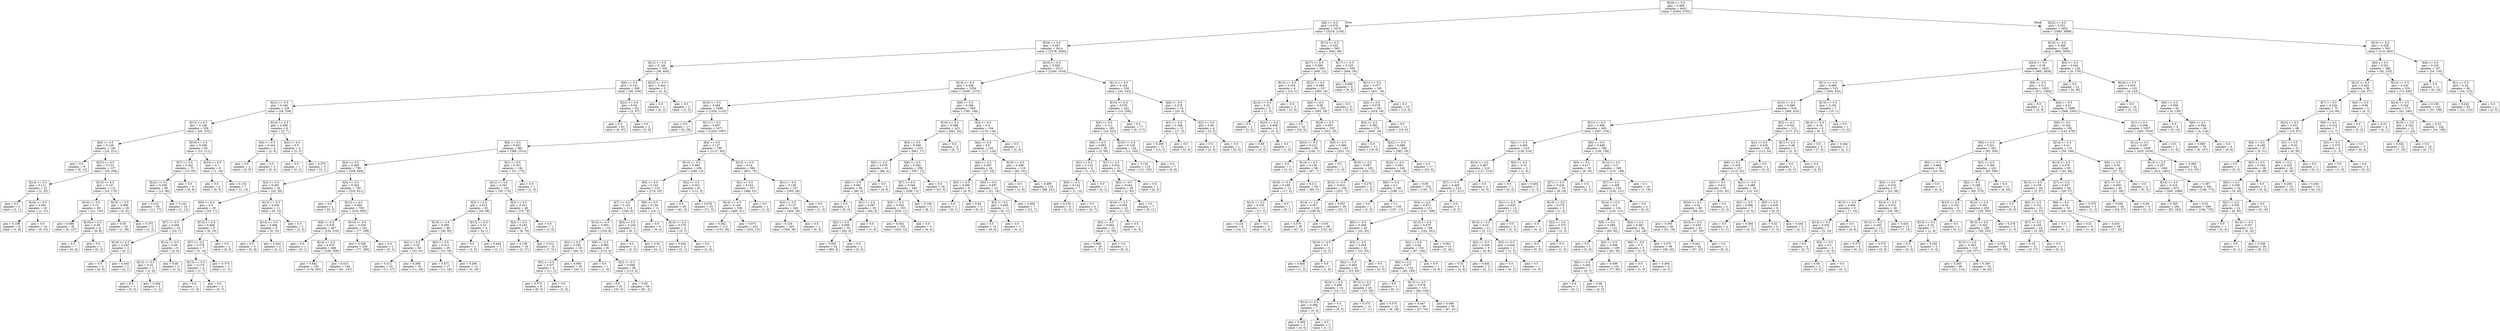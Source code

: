 digraph Tree {
node [shape=box] ;
0 [label="X[20] <= 0.5\ngini = 0.489\nsamples = 6431\nvalue = [4303, 5792]"] ;
1 [label="X[8] <= 0.5\ngini = 0.478\nsamples = 3379\nvalue = [3218, 2104]"] ;
0 -> 1 [labeldistance=2.5, labelangle=45, headlabel="True"] ;
2 [label="X[24] <= 0.5\ngini = 0.497\nsamples = 2814\nvalue = [2378, 2056]"] ;
1 -> 2 ;
3 [label="X[12] <= 0.5\ngini = 0.146\nsamples = 302\nvalue = [38, 440]"] ;
2 -> 3 ;
4 [label="X[6] <= 0.5\ngini = 0.141\nsamples = 299\nvalue = [36, 436]"] ;
3 -> 4 ;
5 [label="X[21] <= 0.5\ngini = 0.166\nsamples = 236\nvalue = [34, 339]"] ;
4 -> 5 ;
6 [label="X[13] <= 0.5\ngini = 0.148\nsamples = 228\nvalue = [29, 332]"] ;
5 -> 6 ;
7 [label="X[4] <= 0.5\ngini = 0.126\nsamples = 146\nvalue = [16, 221]"] ;
6 -> 7 ;
8 [label="gini = 0.0\nsamples = 9\nvalue = [0, 13]"] ;
7 -> 8 ;
9 [label="X[23] <= 0.5\ngini = 0.133\nsamples = 137\nvalue = [16, 208]"] ;
7 -> 9 ;
10 [label="X[14] <= 0.5\ngini = 0.111\nsamples = 22\nvalue = [2, 32]"] ;
9 -> 10 ;
11 [label="gini = 0.5\nsamples = 2\nvalue = [1, 1]"] ;
10 -> 11 ;
12 [label="X[18] <= 0.5\ngini = 0.061\nsamples = 20\nvalue = [1, 31]"] ;
10 -> 12 ;
13 [label="gini = 0.198\nsamples = 6\nvalue = [1, 8]"] ;
12 -> 13 ;
14 [label="gini = 0.0\nsamples = 14\nvalue = [0, 23]"] ;
12 -> 14 ;
15 [label="X[15] <= 0.5\ngini = 0.137\nsamples = 115\nvalue = [14, 176]"] ;
9 -> 15 ;
16 [label="X[19] <= 0.5\ngini = 0.15\nsamples = 89\nvalue = [12, 135]"] ;
15 -> 16 ;
17 [label="gini = 0.086\nsamples = 81\nvalue = [6, 127]"] ;
16 -> 17 ;
18 [label="X[16] <= 0.5\ngini = 0.49\nsamples = 8\nvalue = [6, 8]"] ;
16 -> 18 ;
19 [label="gini = 0.5\nsamples = 7\nvalue = [6, 6]"] ;
18 -> 19 ;
20 [label="gini = 0.0\nsamples = 1\nvalue = [0, 2]"] ;
18 -> 20 ;
21 [label="X[19] <= 0.5\ngini = 0.089\nsamples = 26\nvalue = [2, 41]"] ;
15 -> 21 ;
22 [label="gini = 0.05\nsamples = 23\nvalue = [1, 38]"] ;
21 -> 22 ;
23 [label="gini = 0.375\nsamples = 3\nvalue = [1, 3]"] ;
21 -> 23 ;
24 [label="X[19] <= 0.5\ngini = 0.188\nsamples = 82\nvalue = [13, 111]"] ;
6 -> 24 ;
25 [label="X[7] <= 0.5\ngini = 0.202\nsamples = 73\nvalue = [12, 93]"] ;
24 -> 25 ;
26 [label="X[22] <= 0.5\ngini = 0.209\nsamples = 69\nvalue = [12, 89]"] ;
25 -> 26 ;
27 [label="gini = 0.219\nsamples = 59\nvalue = [11, 77]"] ;
26 -> 27 ;
28 [label="gini = 0.142\nsamples = 10\nvalue = [1, 12]"] ;
26 -> 28 ;
29 [label="gini = 0.0\nsamples = 4\nvalue = [0, 4]"] ;
25 -> 29 ;
30 [label="X[23] <= 0.5\ngini = 0.1\nsamples = 9\nvalue = [1, 18]"] ;
24 -> 30 ;
31 [label="gini = 0.0\nsamples = 2\nvalue = [0, 5]"] ;
30 -> 31 ;
32 [label="gini = 0.133\nsamples = 7\nvalue = [1, 13]"] ;
30 -> 32 ;
33 [label="X[14] <= 0.5\ngini = 0.486\nsamples = 8\nvalue = [5, 7]"] ;
5 -> 33 ;
34 [label="X[4] <= 0.5\ngini = 0.444\nsamples = 4\nvalue = [2, 4]"] ;
33 -> 34 ;
35 [label="gini = 0.0\nsamples = 1\nvalue = [2, 0]"] ;
34 -> 35 ;
36 [label="gini = 0.0\nsamples = 3\nvalue = [0, 4]"] ;
34 -> 36 ;
37 [label="X[4] <= 0.5\ngini = 0.5\nsamples = 4\nvalue = [3, 3]"] ;
33 -> 37 ;
38 [label="gini = 0.0\nsamples = 1\nvalue = [0, 2]"] ;
37 -> 38 ;
39 [label="gini = 0.375\nsamples = 3\nvalue = [3, 1]"] ;
37 -> 39 ;
40 [label="X[21] <= 0.5\ngini = 0.04\nsamples = 63\nvalue = [2, 97]"] ;
4 -> 40 ;
41 [label="gini = 0.0\nsamples = 61\nvalue = [0, 97]"] ;
40 -> 41 ;
42 [label="gini = 0.0\nsamples = 2\nvalue = [2, 0]"] ;
40 -> 42 ;
43 [label="X[23] <= 0.5\ngini = 0.444\nsamples = 3\nvalue = [2, 4]"] ;
3 -> 43 ;
44 [label="gini = 0.0\nsamples = 1\nvalue = [0, 2]"] ;
43 -> 44 ;
45 [label="gini = 0.5\nsamples = 2\nvalue = [2, 2]"] ;
43 -> 45 ;
46 [label="X[16] <= 0.5\ngini = 0.483\nsamples = 2512\nvalue = [2340, 1616]"] ;
2 -> 46 ;
47 [label="X[15] <= 0.5\ngini = 0.458\nsamples = 2254\nvalue = [2306, 1273]"] ;
46 -> 47 ;
48 [label="X[19] <= 0.5\ngini = 0.489\nsamples = 1688\nvalue = [1526, 1125]"] ;
47 -> 48 ;
49 [label="gini = 0.0\nsamples = 17\nvalue = [0, 28]"] ;
48 -> 49 ;
50 [label="X[11] <= 0.5\ngini = 0.487\nsamples = 1671\nvalue = [1526, 1097]"] ;
48 -> 50 ;
51 [label="X[6] <= 0.5\ngini = 0.401\nsamples = 881\nvalue = [389, 1014]"] ;
50 -> 51 ;
52 [label="X[4] <= 0.5\ngini = 0.409\nsamples = 739\nvalue = [338, 840]"] ;
51 -> 52 ;
53 [label="X[3] <= 0.5\ngini = 0.491\nsamples = 30\nvalue = [22, 29]"] ;
52 -> 53 ;
54 [label="X[0] <= 0.5\ngini = 0.5\nsamples = 19\nvalue = [16, 17]"] ;
53 -> 54 ;
55 [label="X[7] <= 0.5\ngini = 0.484\nsamples = 10\nvalue = [10, 7]"] ;
54 -> 55 ;
56 [label="X[14] <= 0.5\ngini = 0.245\nsamples = 4\nvalue = [6, 1]"] ;
55 -> 56 ;
57 [label="gini = 0.0\nsamples = 2\nvalue = [4, 0]"] ;
56 -> 57 ;
58 [label="gini = 0.444\nsamples = 2\nvalue = [2, 1]"] ;
56 -> 58 ;
59 [label="X[14] <= 0.5\ngini = 0.48\nsamples = 6\nvalue = [4, 6]"] ;
55 -> 59 ;
60 [label="X[12] <= 0.5\ngini = 0.32\nsamples = 3\nvalue = [1, 4]"] ;
59 -> 60 ;
61 [label="gini = 0.0\nsamples = 1\nvalue = [0, 2]"] ;
60 -> 61 ;
62 [label="gini = 0.444\nsamples = 2\nvalue = [1, 2]"] ;
60 -> 62 ;
63 [label="gini = 0.48\nsamples = 3\nvalue = [3, 2]"] ;
59 -> 63 ;
64 [label="X[12] <= 0.5\ngini = 0.469\nsamples = 9\nvalue = [6, 10]"] ;
54 -> 64 ;
65 [label="X[7] <= 0.5\ngini = 0.278\nsamples = 7\nvalue = [2, 10]"] ;
64 -> 65 ;
66 [label="X[13] <= 0.5\ngini = 0.219\nsamples = 4\nvalue = [1, 7]"] ;
65 -> 66 ;
67 [label="gini = 0.0\nsamples = 1\nvalue = [1, 0]"] ;
66 -> 67 ;
68 [label="gini = 0.0\nsamples = 3\nvalue = [0, 7]"] ;
66 -> 68 ;
69 [label="gini = 0.375\nsamples = 3\nvalue = [1, 3]"] ;
65 -> 69 ;
70 [label="gini = 0.0\nsamples = 2\nvalue = [4, 0]"] ;
64 -> 70 ;
71 [label="X[13] <= 0.5\ngini = 0.444\nsamples = 11\nvalue = [6, 12]"] ;
53 -> 71 ;
72 [label="X[14] <= 0.5\ngini = 0.408\nsamples = 8\nvalue = [4, 10]"] ;
71 -> 72 ;
73 [label="gini = 0.0\nsamples = 5\nvalue = [0, 8]"] ;
72 -> 73 ;
74 [label="gini = 0.444\nsamples = 3\nvalue = [4, 2]"] ;
72 -> 74 ;
75 [label="gini = 0.5\nsamples = 3\nvalue = [2, 2]"] ;
71 -> 75 ;
76 [label="X[0] <= 0.5\ngini = 0.404\nsamples = 709\nvalue = [316, 811]"] ;
52 -> 76 ;
77 [label="gini = 0.0\nsamples = 1\nvalue = [0, 2]"] ;
76 -> 77 ;
78 [label="X[12] <= 0.5\ngini = 0.404\nsamples = 708\nvalue = [316, 809]"] ;
76 -> 78 ;
79 [label="X[9] <= 0.5\ngini = 0.435\nsamples = 467\nvalue = [239, 510]"] ;
78 -> 79 ;
80 [label="gini = 0.0\nsamples = 1\nvalue = [0, 1]"] ;
79 -> 80 ;
81 [label="X[14] <= 0.5\ngini = 0.435\nsamples = 466\nvalue = [239, 509]"] ;
79 -> 81 ;
82 [label="gini = 0.442\nsamples = 330\nvalue = [178, 362]"] ;
81 -> 82 ;
83 [label="gini = 0.415\nsamples = 136\nvalue = [61, 147]"] ;
81 -> 83 ;
84 [label="X[10] <= 0.5\ngini = 0.326\nsamples = 241\nvalue = [77, 299]"] ;
78 -> 84 ;
85 [label="gini = 0.328\nsamples = 240\nvalue = [77, 296]"] ;
84 -> 85 ;
86 [label="gini = 0.0\nsamples = 1\nvalue = [0, 3]"] ;
84 -> 86 ;
87 [label="X[1] <= 0.5\ngini = 0.351\nsamples = 142\nvalue = [51, 174]"] ;
51 -> 87 ;
88 [label="X[12] <= 0.5\ngini = 0.347\nsamples = 141\nvalue = [50, 174]"] ;
87 -> 88 ;
89 [label="X[3] <= 0.5\ngini = 0.415\nsamples = 93\nvalue = [40, 96]"] ;
88 -> 89 ;
90 [label="X[14] <= 0.5\ngini = 0.399\nsamples = 89\nvalue = [36, 95]"] ;
89 -> 90 ;
91 [label="X[2] <= 0.5\ngini = 0.39\nsamples = 60\nvalue = [22, 61]"] ;
90 -> 91 ;
92 [label="gini = 0.411\nsamples = 25\nvalue = [11, 27]"] ;
91 -> 92 ;
93 [label="gini = 0.369\nsamples = 35\nvalue = [11, 34]"] ;
91 -> 93 ;
94 [label="X[0] <= 0.5\ngini = 0.413\nsamples = 29\nvalue = [14, 34]"] ;
90 -> 94 ;
95 [label="gini = 0.471\nsamples = 17\nvalue = [11, 18]"] ;
94 -> 95 ;
96 [label="gini = 0.266\nsamples = 12\nvalue = [3, 16]"] ;
94 -> 96 ;
97 [label="X[13] <= 0.5\ngini = 0.32\nsamples = 4\nvalue = [4, 1]"] ;
89 -> 97 ;
98 [label="gini = 0.0\nsamples = 1\nvalue = [2, 0]"] ;
97 -> 98 ;
99 [label="gini = 0.444\nsamples = 3\nvalue = [2, 1]"] ;
97 -> 99 ;
100 [label="X[3] <= 0.5\ngini = 0.201\nsamples = 48\nvalue = [10, 78]"] ;
88 -> 100 ;
101 [label="X[2] <= 0.5\ngini = 0.185\nsamples = 47\nvalue = [9, 78]"] ;
100 -> 101 ;
102 [label="gini = 0.128\nsamples = 16\nvalue = [2, 27]"] ;
101 -> 102 ;
103 [label="gini = 0.212\nsamples = 31\nvalue = [7, 51]"] ;
101 -> 103 ;
104 [label="gini = 0.0\nsamples = 1\nvalue = [1, 0]"] ;
100 -> 104 ;
105 [label="gini = 0.0\nsamples = 1\nvalue = [1, 0]"] ;
87 -> 105 ;
106 [label="X[4] <= 0.5\ngini = 0.127\nsamples = 790\nvalue = [1137, 83]"] ;
50 -> 106 ;
107 [label="X[13] <= 0.5\ngini = 0.083\nsamples = 206\nvalue = [286, 13]"] ;
106 -> 107 ;
108 [label="X[3] <= 0.5\ngini = 0.103\nsamples = 125\nvalue = [174, 10]"] ;
107 -> 108 ;
109 [label="X[7] <= 0.5\ngini = 0.101\nsamples = 114\nvalue = [160, 9]"] ;
108 -> 109 ;
110 [label="X[14] <= 0.5\ngini = 0.094\nsamples = 110\nvalue = [154, 8]"] ;
109 -> 110 ;
111 [label="X[2] <= 0.5\ngini = 0.165\nsamples = 29\nvalue = [40, 4]"] ;
110 -> 111 ;
112 [label="X[5] <= 0.5\ngini = 0.337\nsamples = 9\nvalue = [11, 3]"] ;
111 -> 112 ;
113 [label="gini = 0.375\nsamples = 8\nvalue = [9, 3]"] ;
112 -> 113 ;
114 [label="gini = 0.0\nsamples = 1\nvalue = [2, 0]"] ;
112 -> 114 ;
115 [label="gini = 0.064\nsamples = 20\nvalue = [29, 1]"] ;
111 -> 115 ;
116 [label="X[6] <= 0.5\ngini = 0.065\nsamples = 81\nvalue = [114, 4]"] ;
110 -> 116 ;
117 [label="gini = 0.0\nsamples = 1\nvalue = [1, 0]"] ;
116 -> 117 ;
118 [label="X[2] <= 0.5\ngini = 0.066\nsamples = 80\nvalue = [113, 4]"] ;
116 -> 118 ;
119 [label="gini = 0.0\nsamples = 22\nvalue = [32, 0]"] ;
118 -> 119 ;
120 [label="gini = 0.09\nsamples = 58\nvalue = [81, 4]"] ;
118 -> 120 ;
121 [label="X[0] <= 0.5\ngini = 0.245\nsamples = 4\nvalue = [6, 1]"] ;
109 -> 121 ;
122 [label="gini = 0.0\nsamples = 2\nvalue = [2, 0]"] ;
121 -> 122 ;
123 [label="gini = 0.32\nsamples = 2\nvalue = [4, 1]"] ;
121 -> 123 ;
124 [label="X[6] <= 0.5\ngini = 0.124\nsamples = 11\nvalue = [14, 1]"] ;
108 -> 124 ;
125 [label="gini = 0.0\nsamples = 6\nvalue = [9, 0]"] ;
124 -> 125 ;
126 [label="X[12] <= 0.5\ngini = 0.278\nsamples = 5\nvalue = [5, 1]"] ;
124 -> 126 ;
127 [label="gini = 0.444\nsamples = 2\nvalue = [2, 1]"] ;
126 -> 127 ;
128 [label="gini = 0.0\nsamples = 3\nvalue = [3, 0]"] ;
126 -> 128 ;
129 [label="X[2] <= 0.5\ngini = 0.051\nsamples = 81\nvalue = [112, 3]"] ;
107 -> 129 ;
130 [label="gini = 0.0\nsamples = 28\nvalue = [41, 0]"] ;
129 -> 130 ;
131 [label="gini = 0.078\nsamples = 53\nvalue = [71, 3]"] ;
129 -> 131 ;
132 [label="X[13] <= 0.5\ngini = 0.14\nsamples = 584\nvalue = [851, 70]"] ;
106 -> 132 ;
133 [label="X[1] <= 0.5\ngini = 0.143\nsamples = 337\nvalue = [486, 41]"] ;
132 -> 133 ;
134 [label="X[14] <= 0.5\ngini = 0.144\nsamples = 336\nvalue = [485, 41]"] ;
133 -> 134 ;
135 [label="gini = 0.262\nsamples = 113\nvalue = [153, 28]"] ;
134 -> 135 ;
136 [label="gini = 0.073\nsamples = 223\nvalue = [332, 13]"] ;
134 -> 136 ;
137 [label="gini = 0.0\nsamples = 1\nvalue = [1, 0]"] ;
133 -> 137 ;
138 [label="X[1] <= 0.5\ngini = 0.136\nsamples = 247\nvalue = [365, 29]"] ;
132 -> 138 ;
139 [label="X[2] <= 0.5\ngini = 0.137\nsamples = 246\nvalue = [364, 29]"] ;
138 -> 139 ;
140 [label="gini = 0.124\nsamples = 245\nvalue = [364, 26]"] ;
139 -> 140 ;
141 [label="gini = 0.0\nsamples = 1\nvalue = [0, 3]"] ;
139 -> 141 ;
142 [label="gini = 0.0\nsamples = 1\nvalue = [1, 0]"] ;
138 -> 142 ;
143 [label="X[9] <= 0.5\ngini = 0.268\nsamples = 566\nvalue = [780, 148]"] ;
47 -> 143 ;
144 [label="X[10] <= 0.5\ngini = 0.068\nsamples = 422\nvalue = [661, 24]"] ;
143 -> 144 ;
145 [label="X[0] <= 0.5\ngini = 0.049\nsamples = 419\nvalue = [661, 17]"] ;
144 -> 145 ;
146 [label="X[5] <= 0.5\ngini = 0.078\nsamples = 61\nvalue = [94, 4]"] ;
145 -> 146 ;
147 [label="X[6] <= 0.5\ngini = 0.081\nsamples = 58\nvalue = [90, 4]"] ;
146 -> 147 ;
148 [label="gini = 0.0\nsamples = 3\nvalue = [6, 0]"] ;
147 -> 148 ;
149 [label="X[1] <= 0.5\ngini = 0.087\nsamples = 55\nvalue = [84, 4]"] ;
147 -> 149 ;
150 [label="X[3] <= 0.5\ngini = 0.088\nsamples = 54\nvalue = [83, 4]"] ;
149 -> 150 ;
151 [label="gini = 0.091\nsamples = 52\nvalue = [80, 4]"] ;
150 -> 151 ;
152 [label="gini = 0.0\nsamples = 2\nvalue = [3, 0]"] ;
150 -> 152 ;
153 [label="gini = 0.0\nsamples = 1\nvalue = [1, 0]"] ;
149 -> 153 ;
154 [label="gini = 0.0\nsamples = 3\nvalue = [4, 0]"] ;
146 -> 154 ;
155 [label="X[6] <= 0.5\ngini = 0.044\nsamples = 358\nvalue = [567, 13]"] ;
145 -> 155 ;
156 [label="X[7] <= 0.5\ngini = 0.046\nsamples = 340\nvalue = [536, 13]"] ;
155 -> 156 ;
157 [label="X[5] <= 0.5\ngini = 0.043\nsamples = 335\nvalue = [528, 12]"] ;
156 -> 157 ;
158 [label="gini = 0.044\nsamples = 332\nvalue = [524, 12]"] ;
157 -> 158 ;
159 [label="gini = 0.0\nsamples = 3\nvalue = [4, 0]"] ;
157 -> 159 ;
160 [label="gini = 0.198\nsamples = 5\nvalue = [8, 1]"] ;
156 -> 160 ;
161 [label="gini = 0.0\nsamples = 18\nvalue = [31, 0]"] ;
155 -> 161 ;
162 [label="gini = 0.0\nsamples = 3\nvalue = [0, 7]"] ;
144 -> 162 ;
163 [label="X[5] <= 0.5\ngini = 0.5\nsamples = 144\nvalue = [119, 124]"] ;
143 -> 163 ;
164 [label="X[4] <= 0.5\ngini = 0.5\nsamples = 143\nvalue = [117, 124]"] ;
163 -> 164 ;
165 [label="X[6] <= 0.5\ngini = 0.497\nsamples = 24\nvalue = [27, 23]"] ;
164 -> 165 ;
166 [label="X[3] <= 0.5\ngini = 0.496\nsamples = 6\nvalue = [6, 5]"] ;
165 -> 166 ;
167 [label="gini = 0.0\nsamples = 1\nvalue = [0, 1]"] ;
166 -> 167 ;
168 [label="gini = 0.48\nsamples = 5\nvalue = [6, 4]"] ;
166 -> 168 ;
169 [label="X[0] <= 0.5\ngini = 0.497\nsamples = 18\nvalue = [21, 18]"] ;
165 -> 169 ;
170 [label="X[3] <= 0.5\ngini = 0.495\nsamples = 11\nvalue = [9, 11]"] ;
169 -> 170 ;
171 [label="gini = 0.5\nsamples = 10\nvalue = [9, 9]"] ;
170 -> 171 ;
172 [label="gini = 0.0\nsamples = 1\nvalue = [0, 2]"] ;
170 -> 172 ;
173 [label="gini = 0.465\nsamples = 7\nvalue = [12, 7]"] ;
169 -> 173 ;
174 [label="X[19] <= 0.5\ngini = 0.498\nsamples = 119\nvalue = [90, 101]"] ;
164 -> 174 ;
175 [label="gini = 0.0\nsamples = 1\nvalue = [2, 0]"] ;
174 -> 175 ;
176 [label="gini = 0.498\nsamples = 118\nvalue = [88, 101]"] ;
174 -> 176 ;
177 [label="gini = 0.0\nsamples = 1\nvalue = [2, 0]"] ;
163 -> 177 ;
178 [label="X[11] <= 0.5\ngini = 0.164\nsamples = 258\nvalue = [34, 343]"] ;
46 -> 178 ;
179 [label="X[10] <= 0.5\ngini = 0.076\nsamples = 242\nvalue = [14, 339]"] ;
178 -> 179 ;
180 [label="X[4] <= 0.5\ngini = 0.112\nsamples = 165\nvalue = [14, 222]"] ;
179 -> 180 ;
181 [label="X[6] <= 0.5\ngini = 0.063\nsamples = 39\nvalue = [2, 59]"] ;
180 -> 181 ;
182 [label="X[1] <= 0.5\ngini = 0.133\nsamples = 8\nvalue = [1, 13]"] ;
181 -> 182 ;
183 [label="X[0] <= 0.5\ngini = 0.142\nsamples = 7\nvalue = [1, 12]"] ;
182 -> 183 ;
184 [label="gini = 0.278\nsamples = 4\nvalue = [1, 5]"] ;
183 -> 184 ;
185 [label="gini = 0.0\nsamples = 3\nvalue = [0, 7]"] ;
183 -> 185 ;
186 [label="gini = 0.0\nsamples = 1\nvalue = [0, 1]"] ;
182 -> 186 ;
187 [label="X[1] <= 0.5\ngini = 0.042\nsamples = 31\nvalue = [1, 46]"] ;
181 -> 187 ;
188 [label="X[0] <= 0.5\ngini = 0.044\nsamples = 30\nvalue = [1, 43]"] ;
187 -> 188 ;
189 [label="X[18] <= 0.5\ngini = 0.059\nsamples = 23\nvalue = [1, 32]"] ;
188 -> 189 ;
190 [label="X[3] <= 0.5\ngini = 0.064\nsamples = 21\nvalue = [1, 29]"] ;
189 -> 190 ;
191 [label="gini = 0.069\nsamples = 20\nvalue = [1, 27]"] ;
190 -> 191 ;
192 [label="gini = 0.0\nsamples = 1\nvalue = [0, 2]"] ;
190 -> 192 ;
193 [label="gini = 0.0\nsamples = 2\nvalue = [0, 3]"] ;
189 -> 193 ;
194 [label="gini = 0.0\nsamples = 7\nvalue = [0, 11]"] ;
188 -> 194 ;
195 [label="gini = 0.0\nsamples = 1\nvalue = [0, 3]"] ;
187 -> 195 ;
196 [label="X[18] <= 0.5\ngini = 0.128\nsamples = 126\nvalue = [12, 163]"] ;
180 -> 196 ;
197 [label="gini = 0.133\nsamples = 119\nvalue = [12, 155]"] ;
196 -> 197 ;
198 [label="gini = 0.0\nsamples = 7\nvalue = [0, 8]"] ;
196 -> 198 ;
199 [label="gini = 0.0\nsamples = 77\nvalue = [0, 117]"] ;
179 -> 199 ;
200 [label="X[6] <= 0.5\ngini = 0.278\nsamples = 16\nvalue = [20, 4]"] ;
178 -> 200 ;
201 [label="X[1] <= 0.5\ngini = 0.188\nsamples = 12\nvalue = [17, 2]"] ;
200 -> 201 ;
202 [label="gini = 0.208\nsamples = 11\nvalue = [15, 2]"] ;
201 -> 202 ;
203 [label="gini = 0.0\nsamples = 1\nvalue = [2, 0]"] ;
201 -> 203 ;
204 [label="X[2] <= 0.5\ngini = 0.48\nsamples = 4\nvalue = [3, 2]"] ;
200 -> 204 ;
205 [label="gini = 0.0\nsamples = 3\nvalue = [3, 0]"] ;
204 -> 205 ;
206 [label="gini = 0.0\nsamples = 1\nvalue = [0, 2]"] ;
204 -> 206 ;
207 [label="X[13] <= 0.5\ngini = 0.102\nsamples = 565\nvalue = [840, 48]"] ;
1 -> 207 ;
208 [label="X[17] <= 0.5\ngini = 0.099\nsamples = 265\nvalue = [400, 22]"] ;
207 -> 208 ;
209 [label="X[12] <= 0.5\ngini = 0.355\nsamples = 8\nvalue = [10, 3]"] ;
208 -> 209 ;
210 [label="X[14] <= 0.5\ngini = 0.42\nsamples = 5\nvalue = [7, 3]"] ;
209 -> 210 ;
211 [label="gini = 0.0\nsamples = 1\nvalue = [2, 0]"] ;
210 -> 211 ;
212 [label="X[23] <= 0.5\ngini = 0.469\nsamples = 4\nvalue = [5, 3]"] ;
210 -> 212 ;
213 [label="gini = 0.49\nsamples = 3\nvalue = [4, 3]"] ;
212 -> 213 ;
214 [label="gini = 0.0\nsamples = 1\nvalue = [1, 0]"] ;
212 -> 214 ;
215 [label="gini = 0.0\nsamples = 3\nvalue = [3, 0]"] ;
209 -> 215 ;
216 [label="X[22] <= 0.5\ngini = 0.089\nsamples = 257\nvalue = [390, 19]"] ;
208 -> 216 ;
217 [label="X[4] <= 0.5\ngini = 0.09\nsamples = 252\nvalue = [385, 19]"] ;
216 -> 217 ;
218 [label="gini = 0.0\nsamples = 20\nvalue = [32, 0]"] ;
217 -> 218 ;
219 [label="X[24] <= 0.5\ngini = 0.097\nsamples = 232\nvalue = [353, 19]"] ;
217 -> 219 ;
220 [label="X[23] <= 0.5\ngini = 0.122\nsamples = 69\nvalue = [100, 7]"] ;
219 -> 220 ;
221 [label="gini = 0.0\nsamples = 3\nvalue = [3, 0]"] ;
220 -> 221 ;
222 [label="X[14] <= 0.5\ngini = 0.126\nsamples = 66\nvalue = [97, 7]"] ;
220 -> 222 ;
223 [label="X[16] <= 0.5\ngini = 0.188\nsamples = 12\nvalue = [17, 2]"] ;
222 -> 223 ;
224 [label="X[12] <= 0.5\ngini = 0.105\nsamples = 11\nvalue = [17, 1]"] ;
223 -> 224 ;
225 [label="gini = 0.124\nsamples = 8\nvalue = [14, 1]"] ;
224 -> 225 ;
226 [label="gini = 0.0\nsamples = 3\nvalue = [3, 0]"] ;
224 -> 226 ;
227 [label="gini = 0.0\nsamples = 1\nvalue = [0, 1]"] ;
223 -> 227 ;
228 [label="gini = 0.111\nsamples = 54\nvalue = [80, 5]"] ;
222 -> 228 ;
229 [label="X[0] <= 0.5\ngini = 0.086\nsamples = 163\nvalue = [253, 12]"] ;
219 -> 229 ;
230 [label="gini = 0.0\nsamples = 1\nvalue = [1, 0]"] ;
229 -> 230 ;
231 [label="X[16] <= 0.5\ngini = 0.087\nsamples = 162\nvalue = [252, 12]"] ;
229 -> 231 ;
232 [label="X[15] <= 0.5\ngini = 0.053\nsamples = 158\nvalue = [251, 7]"] ;
231 -> 232 ;
233 [label="X[14] <= 0.5\ngini = 0.057\nsamples = 128\nvalue = [199, 6]"] ;
232 -> 233 ;
234 [label="gini = 0.078\nsamples = 30\nvalue = [47, 2]"] ;
233 -> 234 ;
235 [label="gini = 0.05\nsamples = 98\nvalue = [152, 4]"] ;
233 -> 235 ;
236 [label="gini = 0.037\nsamples = 30\nvalue = [52, 1]"] ;
232 -> 236 ;
237 [label="gini = 0.278\nsamples = 4\nvalue = [1, 5]"] ;
231 -> 237 ;
238 [label="gini = 0.0\nsamples = 5\nvalue = [5, 0]"] ;
216 -> 238 ;
239 [label="X[17] <= 0.5\ngini = 0.105\nsamples = 300\nvalue = [440, 26]"] ;
207 -> 239 ;
240 [label="gini = 0.498\nsamples = 9\nvalue = [9, 8]"] ;
239 -> 240 ;
241 [label="X[21] <= 0.5\ngini = 0.077\nsamples = 291\nvalue = [431, 18]"] ;
239 -> 241 ;
242 [label="X[2] <= 0.5\ngini = 0.079\nsamples = 281\nvalue = [418, 18]"] ;
241 -> 242 ;
243 [label="X[4] <= 0.5\ngini = 0.082\nsamples = 270\nvalue = [400, 18]"] ;
242 -> 243 ;
244 [label="gini = 0.0\nsamples = 11\nvalue = [18, 0]"] ;
243 -> 244 ;
245 [label="X[22] <= 0.5\ngini = 0.086\nsamples = 259\nvalue = [382, 18]"] ;
243 -> 245 ;
246 [label="X[23] <= 0.5\ngini = 0.091\nsamples = 242\nvalue = [358, 18]"] ;
245 -> 246 ;
247 [label="X[0] <= 0.5\ngini = 0.1\nsamples = 140\nvalue = [198, 11]"] ;
246 -> 247 ;
248 [label="gini = 0.0\nsamples = 1\nvalue = [1, 0]"] ;
247 -> 248 ;
249 [label="gini = 0.1\nsamples = 139\nvalue = [197, 11]"] ;
247 -> 249 ;
250 [label="gini = 0.08\nsamples = 102\nvalue = [160, 7]"] ;
246 -> 250 ;
251 [label="gini = 0.0\nsamples = 17\nvalue = [24, 0]"] ;
245 -> 251 ;
252 [label="gini = 0.0\nsamples = 11\nvalue = [18, 0]"] ;
242 -> 252 ;
253 [label="gini = 0.0\nsamples = 10\nvalue = [13, 0]"] ;
241 -> 253 ;
254 [label="X[22] <= 0.5\ngini = 0.351\nsamples = 3052\nvalue = [1085, 3688]"] ;
0 -> 254 [labeldistance=2.5, labelangle=-45, headlabel="False"] ;
255 [label="X[16] <= 0.5\ngini = 0.369\nsamples = 2549\nvalue = [969, 3005]"] ;
254 -> 255 ;
256 [label="X[23] <= 0.5\ngini = 0.38\nsamples = 2425\nvalue = [965, 2826]"] ;
255 -> 256 ;
257 [label="X[11] <= 0.5\ngini = 0.499\nsamples = 523\nvalue = [394, 434]"] ;
256 -> 257 ;
258 [label="X[15] <= 0.5\ngini = 0.498\nsamples = 516\nvalue = [384, 433]"] ;
257 -> 258 ;
259 [label="X[21] <= 0.5\ngini = 0.486\nsamples = 405\nvalue = [267, 376]"] ;
258 -> 259 ;
260 [label="X[1] <= 0.5\ngini = 0.466\nsamples = 219\nvalue = [128, 218]"] ;
259 -> 260 ;
261 [label="X[10] <= 0.5\ngini = 0.467\nsamples = 216\nvalue = [127, 214]"] ;
260 -> 261 ;
262 [label="X[7] <= 0.5\ngini = 0.469\nsamples = 214\nvalue = [127, 211]"] ;
261 -> 262 ;
263 [label="X[4] <= 0.5\ngini = 0.472\nsamples = 211\nvalue = [127, 206]"] ;
262 -> 263 ;
264 [label="X[6] <= 0.5\ngini = 0.459\nsamples = 45\nvalue = [25, 45]"] ;
263 -> 264 ;
265 [label="X[14] <= 0.5\ngini = 0.5\nsamples = 3\nvalue = [2, 2]"] ;
264 -> 265 ;
266 [label="gini = 0.444\nsamples = 2\nvalue = [1, 2]"] ;
265 -> 266 ;
267 [label="gini = 0.0\nsamples = 1\nvalue = [1, 0]"] ;
265 -> 267 ;
268 [label="X[3] <= 0.5\ngini = 0.454\nsamples = 42\nvalue = [23, 43]"] ;
264 -> 268 ;
269 [label="X[2] <= 0.5\ngini = 0.464\nsamples = 40\nvalue = [23, 40]"] ;
268 -> 269 ;
270 [label="X[14] <= 0.5\ngini = 0.499\nsamples = 14\nvalue = [10, 11]"] ;
269 -> 270 ;
271 [label="X[12] <= 0.5\ngini = 0.496\nsamples = 7\nvalue = [5, 6]"] ;
270 -> 271 ;
272 [label="gini = 0.494\nsamples = 5\nvalue = [4, 5]"] ;
271 -> 272 ;
273 [label="gini = 0.5\nsamples = 2\nvalue = [1, 1]"] ;
271 -> 273 ;
274 [label="gini = 0.5\nsamples = 7\nvalue = [5, 5]"] ;
270 -> 274 ;
275 [label="X[13] <= 0.5\ngini = 0.427\nsamples = 26\nvalue = [13, 29]"] ;
269 -> 275 ;
276 [label="gini = 0.475\nsamples = 13\nvalue = [7, 11]"] ;
275 -> 276 ;
277 [label="gini = 0.375\nsamples = 13\nvalue = [6, 18]"] ;
275 -> 277 ;
278 [label="gini = 0.0\nsamples = 2\nvalue = [0, 3]"] ;
268 -> 278 ;
279 [label="X[12] <= 0.5\ngini = 0.475\nsamples = 166\nvalue = [102, 161]"] ;
263 -> 279 ;
280 [label="X[2] <= 0.5\ngini = 0.48\nsamples = 153\nvalue = [97, 145]"] ;
279 -> 280 ;
281 [label="X[0] <= 0.5\ngini = 0.477\nsamples = 152\nvalue = [94, 145]"] ;
280 -> 281 ;
282 [label="gini = 0.0\nsamples = 1\nvalue = [0, 1]"] ;
281 -> 282 ;
283 [label="X[13] <= 0.5\ngini = 0.478\nsamples = 151\nvalue = [94, 144]"] ;
281 -> 283 ;
284 [label="gini = 0.447\nsamples = 56\nvalue = [27, 53]"] ;
283 -> 284 ;
285 [label="gini = 0.488\nsamples = 95\nvalue = [67, 91]"] ;
283 -> 285 ;
286 [label="gini = 0.0\nsamples = 1\nvalue = [3, 0]"] ;
280 -> 286 ;
287 [label="gini = 0.363\nsamples = 13\nvalue = [5, 16]"] ;
279 -> 287 ;
288 [label="gini = 0.0\nsamples = 3\nvalue = [0, 5]"] ;
262 -> 288 ;
289 [label="gini = 0.0\nsamples = 2\nvalue = [0, 3]"] ;
261 -> 289 ;
290 [label="X[5] <= 0.5\ngini = 0.32\nsamples = 3\nvalue = [1, 4]"] ;
260 -> 290 ;
291 [label="gini = 0.0\nsamples = 1\nvalue = [0, 2]"] ;
290 -> 291 ;
292 [label="gini = 0.444\nsamples = 2\nvalue = [1, 2]"] ;
290 -> 292 ;
293 [label="X[0] <= 0.5\ngini = 0.498\nsamples = 186\nvalue = [139, 158]"] ;
259 -> 293 ;
294 [label="X[5] <= 0.5\ngini = 0.417\nsamples = 20\nvalue = [8, 19]"] ;
293 -> 294 ;
295 [label="X[7] <= 0.5\ngini = 0.426\nsamples = 19\nvalue = [8, 18]"] ;
294 -> 295 ;
296 [label="X[1] <= 0.5\ngini = 0.455\nsamples = 14\nvalue = [7, 13]"] ;
295 -> 296 ;
297 [label="X[14] <= 0.5\ngini = 0.43\nsamples = 11\nvalue = [5, 11]"] ;
296 -> 297 ;
298 [label="X[3] <= 0.5\ngini = 0.426\nsamples = 9\nvalue = [4, 9]"] ;
297 -> 298 ;
299 [label="gini = 0.32\nsamples = 6\nvalue = [2, 8]"] ;
298 -> 299 ;
300 [label="gini = 0.444\nsamples = 3\nvalue = [2, 1]"] ;
298 -> 300 ;
301 [label="X[3] <= 0.5\ngini = 0.444\nsamples = 2\nvalue = [1, 2]"] ;
297 -> 301 ;
302 [label="gini = 0.0\nsamples = 1\nvalue = [0, 2]"] ;
301 -> 302 ;
303 [label="gini = 0.0\nsamples = 1\nvalue = [1, 0]"] ;
301 -> 303 ;
304 [label="gini = 0.5\nsamples = 3\nvalue = [2, 2]"] ;
296 -> 304 ;
305 [label="X[13] <= 0.5\ngini = 0.278\nsamples = 5\nvalue = [1, 5]"] ;
295 -> 305 ;
306 [label="gini = 0.0\nsamples = 1\nvalue = [0, 2]"] ;
305 -> 306 ;
307 [label="X[2] <= 0.5\ngini = 0.375\nsamples = 4\nvalue = [1, 3]"] ;
305 -> 307 ;
308 [label="gini = 0.0\nsamples = 3\nvalue = [0, 3]"] ;
307 -> 308 ;
309 [label="gini = 0.0\nsamples = 1\nvalue = [1, 0]"] ;
307 -> 309 ;
310 [label="gini = 0.0\nsamples = 1\nvalue = [0, 1]"] ;
294 -> 310 ;
311 [label="X[12] <= 0.5\ngini = 0.5\nsamples = 166\nvalue = [131, 139]"] ;
293 -> 311 ;
312 [label="X[7] <= 0.5\ngini = 0.499\nsamples = 156\nvalue = [130, 121]"] ;
311 -> 312 ;
313 [label="X[14] <= 0.5\ngini = 0.5\nsamples = 154\nvalue = [126, 121]"] ;
312 -> 313 ;
314 [label="X[9] <= 0.5\ngini = 0.499\nsamples = 110\nvalue = [83, 92]"] ;
313 -> 314 ;
315 [label="gini = 0.0\nsamples = 1\nvalue = [2, 0]"] ;
314 -> 315 ;
316 [label="X[4] <= 0.5\ngini = 0.498\nsamples = 109\nvalue = [81, 92]"] ;
314 -> 316 ;
317 [label="X[6] <= 0.5\ngini = 0.463\nsamples = 7\nvalue = [4, 7]"] ;
316 -> 317 ;
318 [label="gini = 0.0\nsamples = 1\nvalue = [0, 1]"] ;
317 -> 318 ;
319 [label="gini = 0.48\nsamples = 6\nvalue = [4, 6]"] ;
317 -> 319 ;
320 [label="gini = 0.499\nsamples = 102\nvalue = [77, 85]"] ;
316 -> 320 ;
321 [label="X[4] <= 0.5\ngini = 0.481\nsamples = 44\nvalue = [43, 29]"] ;
313 -> 321 ;
322 [label="X[6] <= 0.5\ngini = 0.5\nsamples = 5\nvalue = [5, 5]"] ;
321 -> 322 ;
323 [label="gini = 0.0\nsamples = 1\nvalue = [1, 0]"] ;
322 -> 323 ;
324 [label="gini = 0.494\nsamples = 4\nvalue = [4, 5]"] ;
322 -> 324 ;
325 [label="gini = 0.475\nsamples = 39\nvalue = [38, 24]"] ;
321 -> 325 ;
326 [label="gini = 0.0\nsamples = 2\nvalue = [4, 0]"] ;
312 -> 326 ;
327 [label="gini = 0.1\nsamples = 10\nvalue = [1, 18]"] ;
311 -> 327 ;
328 [label="X[5] <= 0.5\ngini = 0.441\nsamples = 111\nvalue = [117, 57]"] ;
258 -> 328 ;
329 [label="X[1] <= 0.5\ngini = 0.435\nsamples = 108\nvalue = [115, 54]"] ;
328 -> 329 ;
330 [label="X[6] <= 0.5\ngini = 0.429\nsamples = 107\nvalue = [115, 52]"] ;
329 -> 330 ;
331 [label="X[3] <= 0.5\ngini = 0.415\nsamples = 91\nvalue = [101, 42]"] ;
330 -> 331 ;
332 [label="X[24] <= 0.5\ngini = 0.42\nsamples = 89\nvalue = [98, 42]"] ;
331 -> 332 ;
333 [label="gini = 0.364\nsamples = 46\nvalue = [51, 16]"] ;
332 -> 333 ;
334 [label="X[10] <= 0.5\ngini = 0.459\nsamples = 43\nvalue = [47, 26]"] ;
332 -> 334 ;
335 [label="gini = 0.441\nsamples = 42\nvalue = [47, 23]"] ;
334 -> 335 ;
336 [label="gini = 0.0\nsamples = 1\nvalue = [0, 3]"] ;
334 -> 336 ;
337 [label="gini = 0.0\nsamples = 2\nvalue = [3, 0]"] ;
331 -> 337 ;
338 [label="X[21] <= 0.5\ngini = 0.486\nsamples = 16\nvalue = [14, 10]"] ;
330 -> 338 ;
339 [label="X[2] <= 0.5\ngini = 0.496\nsamples = 7\nvalue = [5, 6]"] ;
338 -> 339 ;
340 [label="gini = 0.5\nsamples = 2\nvalue = [1, 1]"] ;
339 -> 340 ;
341 [label="gini = 0.494\nsamples = 5\nvalue = [4, 5]"] ;
339 -> 341 ;
342 [label="X[0] <= 0.5\ngini = 0.426\nsamples = 9\nvalue = [9, 4]"] ;
338 -> 342 ;
343 [label="gini = 0.42\nsamples = 6\nvalue = [7, 3]"] ;
342 -> 343 ;
344 [label="gini = 0.444\nsamples = 3\nvalue = [2, 1]"] ;
342 -> 344 ;
345 [label="gini = 0.0\nsamples = 1\nvalue = [0, 2]"] ;
329 -> 345 ;
346 [label="X[1] <= 0.5\ngini = 0.48\nsamples = 3\nvalue = [2, 3]"] ;
328 -> 346 ;
347 [label="gini = 0.0\nsamples = 1\nvalue = [0, 3]"] ;
346 -> 347 ;
348 [label="gini = 0.0\nsamples = 2\nvalue = [2, 0]"] ;
346 -> 348 ;
349 [label="X[15] <= 0.5\ngini = 0.165\nsamples = 7\nvalue = [10, 1]"] ;
257 -> 349 ;
350 [label="X[14] <= 0.5\ngini = 0.18\nsamples = 6\nvalue = [9, 1]"] ;
349 -> 350 ;
351 [label="gini = 0.0\nsamples = 4\nvalue = [7, 0]"] ;
350 -> 351 ;
352 [label="gini = 0.444\nsamples = 2\nvalue = [2, 1]"] ;
350 -> 352 ;
353 [label="gini = 0.0\nsamples = 1\nvalue = [1, 0]"] ;
349 -> 353 ;
354 [label="X[9] <= 0.5\ngini = 0.311\nsamples = 1902\nvalue = [571, 2392]"] ;
256 -> 354 ;
355 [label="gini = 0.0\nsamples = 3\nvalue = [3, 0]"] ;
354 -> 355 ;
356 [label="X[4] <= 0.5\ngini = 0.31\nsamples = 1899\nvalue = [568, 2392]"] ;
354 -> 356 ;
357 [label="X[0] <= 0.5\ngini = 0.354\nsamples = 392\nvalue = [142, 476]"] ;
356 -> 357 ;
358 [label="X[6] <= 0.5\ngini = 0.321\nsamples = 261\nvalue = [83, 330]"] ;
357 -> 358 ;
359 [label="X[5] <= 0.5\ngini = 0.464\nsamples = 39\nvalue = [23, 40]"] ;
358 -> 359 ;
360 [label="X[3] <= 0.5\ngini = 0.476\nsamples = 37\nvalue = [23, 36]"] ;
359 -> 360 ;
361 [label="X[15] <= 0.5\ngini = 0.484\nsamples = 9\nvalue = [7, 10]"] ;
360 -> 361 ;
362 [label="X[14] <= 0.5\ngini = 0.355\nsamples = 7\nvalue = [3, 10]"] ;
361 -> 362 ;
363 [label="gini = 0.0\nsamples = 4\nvalue = [0, 7]"] ;
362 -> 363 ;
364 [label="X[2] <= 0.5\ngini = 0.5\nsamples = 3\nvalue = [3, 3]"] ;
362 -> 364 ;
365 [label="gini = 0.48\nsamples = 2\nvalue = [3, 2]"] ;
364 -> 365 ;
366 [label="gini = 0.0\nsamples = 1\nvalue = [0, 1]"] ;
364 -> 366 ;
367 [label="gini = 0.0\nsamples = 2\nvalue = [4, 0]"] ;
361 -> 367 ;
368 [label="X[14] <= 0.5\ngini = 0.472\nsamples = 28\nvalue = [16, 26]"] ;
360 -> 368 ;
369 [label="X[13] <= 0.5\ngini = 0.495\nsamples = 15\nvalue = [9, 11]"] ;
368 -> 369 ;
370 [label="gini = 0.375\nsamples = 5\nvalue = [6, 2]"] ;
369 -> 370 ;
371 [label="gini = 0.375\nsamples = 10\nvalue = [3, 9]"] ;
369 -> 371 ;
372 [label="gini = 0.434\nsamples = 13\nvalue = [7, 15]"] ;
368 -> 372 ;
373 [label="gini = 0.0\nsamples = 2\nvalue = [0, 4]"] ;
359 -> 373 ;
374 [label="X[3] <= 0.5\ngini = 0.284\nsamples = 222\nvalue = [60, 290]"] ;
358 -> 374 ;
375 [label="X[2] <= 0.5\ngini = 0.298\nsamples = 211\nvalue = [60, 270]"] ;
374 -> 375 ;
376 [label="X[15] <= 0.5\ngini = 0.165\nsamples = 8\nvalue = [1, 10]"] ;
375 -> 376 ;
377 [label="X[13] <= 0.5\ngini = 0.18\nsamples = 7\nvalue = [1, 9]"] ;
376 -> 377 ;
378 [label="gini = 0.0\nsamples = 2\nvalue = [0, 3]"] ;
377 -> 378 ;
379 [label="gini = 0.245\nsamples = 5\nvalue = [1, 6]"] ;
377 -> 379 ;
380 [label="gini = 0.0\nsamples = 1\nvalue = [0, 1]"] ;
376 -> 380 ;
381 [label="X[12] <= 0.5\ngini = 0.301\nsamples = 203\nvalue = [59, 260]"] ;
375 -> 381 ;
382 [label="X[13] <= 0.5\ngini = 0.302\nsamples = 198\nvalue = [58, 255]"] ;
381 -> 382 ;
383 [label="X[15] <= 0.5\ngini = 0.263\nsamples = 118\nvalue = [29, 157]"] ;
382 -> 383 ;
384 [label="gini = 0.263\nsamples = 86\nvalue = [21, 114]"] ;
383 -> 384 ;
385 [label="gini = 0.265\nsamples = 32\nvalue = [8, 43]"] ;
383 -> 385 ;
386 [label="gini = 0.352\nsamples = 80\nvalue = [29, 98]"] ;
382 -> 386 ;
387 [label="gini = 0.278\nsamples = 5\nvalue = [1, 5]"] ;
381 -> 387 ;
388 [label="gini = 0.0\nsamples = 11\nvalue = [0, 20]"] ;
374 -> 388 ;
389 [label="X[14] <= 0.5\ngini = 0.41\nsamples = 131\nvalue = [59, 146]"] ;
357 -> 389 ;
390 [label="X[13] <= 0.5\ngini = 0.379\nsamples = 85\nvalue = [32, 94]"] ;
389 -> 390 ;
391 [label="X[15] <= 0.5\ngini = 0.139\nsamples = 29\nvalue = [3, 37]"] ;
390 -> 391 ;
392 [label="gini = 0.0\nsamples = 4\nvalue = [0, 6]"] ;
391 -> 392 ;
393 [label="X[5] <= 0.5\ngini = 0.161\nsamples = 25\nvalue = [3, 31]"] ;
391 -> 393 ;
394 [label="X[7] <= 0.5\ngini = 0.165\nsamples = 24\nvalue = [3, 30]"] ;
393 -> 394 ;
395 [label="gini = 0.18\nsamples = 21\nvalue = [3, 27]"] ;
394 -> 395 ;
396 [label="gini = 0.0\nsamples = 3\nvalue = [0, 3]"] ;
394 -> 396 ;
397 [label="gini = 0.0\nsamples = 1\nvalue = [0, 1]"] ;
393 -> 397 ;
398 [label="X[7] <= 0.5\ngini = 0.447\nsamples = 56\nvalue = [29, 57]"] ;
390 -> 398 ;
399 [label="X[6] <= 0.5\ngini = 0.45\nsamples = 53\nvalue = [28, 54]"] ;
398 -> 399 ;
400 [label="gini = 0.32\nsamples = 4\nvalue = [1, 4]"] ;
399 -> 400 ;
401 [label="gini = 0.455\nsamples = 49\nvalue = [27, 50]"] ;
399 -> 401 ;
402 [label="gini = 0.375\nsamples = 3\nvalue = [1, 3]"] ;
398 -> 402 ;
403 [label="X[5] <= 0.5\ngini = 0.45\nsamples = 46\nvalue = [27, 52]"] ;
389 -> 403 ;
404 [label="X[7] <= 0.5\ngini = 0.458\nsamples = 44\nvalue = [27, 49]"] ;
403 -> 404 ;
405 [label="gini = 0.448\nsamples = 40\nvalue = [24, 47]"] ;
404 -> 405 ;
406 [label="gini = 0.48\nsamples = 4\nvalue = [3, 2]"] ;
404 -> 406 ;
407 [label="gini = 0.0\nsamples = 2\nvalue = [0, 3]"] ;
403 -> 407 ;
408 [label="X[1] <= 0.5\ngini = 0.298\nsamples = 1507\nvalue = [426, 1916]"] ;
356 -> 408 ;
409 [label="X[12] <= 0.5\ngini = 0.297\nsamples = 1506\nvalue = [425, 1916]"] ;
408 -> 409 ;
410 [label="X[13] <= 0.5\ngini = 0.297\nsamples = 1464\nvalue = [412, 1861]"] ;
409 -> 410 ;
411 [label="X[14] <= 0.5\ngini = 0.316\nsamples = 873\nvalue = [266, 1089]"] ;
410 -> 411 ;
412 [label="gini = 0.305\nsamples = 284\nvalue = [82, 354]"] ;
411 -> 412 ;
413 [label="gini = 0.32\nsamples = 589\nvalue = [184, 735]"] ;
411 -> 413 ;
414 [label="gini = 0.267\nsamples = 591\nvalue = [146, 772]"] ;
410 -> 414 ;
415 [label="gini = 0.309\nsamples = 42\nvalue = [13, 55]"] ;
409 -> 415 ;
416 [label="gini = 0.0\nsamples = 1\nvalue = [1, 0]"] ;
408 -> 416 ;
417 [label="X[0] <= 0.5\ngini = 0.043\nsamples = 124\nvalue = [4, 179]"] ;
255 -> 417 ;
418 [label="gini = 0.0\nsamples = 22\nvalue = [0, 36]"] ;
417 -> 418 ;
419 [label="X[24] <= 0.5\ngini = 0.053\nsamples = 102\nvalue = [4, 143]"] ;
417 -> 419 ;
420 [label="gini = 0.0\nsamples = 10\nvalue = [0, 13]"] ;
419 -> 420 ;
421 [label="X[9] <= 0.5\ngini = 0.058\nsamples = 92\nvalue = [4, 130]"] ;
419 -> 421 ;
422 [label="gini = 0.0\nsamples = 8\nvalue = [0, 14]"] ;
421 -> 422 ;
423 [label="X[6] <= 0.5\ngini = 0.064\nsamples = 84\nvalue = [4, 116]"] ;
421 -> 423 ;
424 [label="gini = 0.069\nsamples = 78\nvalue = [4, 107]"] ;
423 -> 424 ;
425 [label="gini = 0.0\nsamples = 6\nvalue = [0, 9]"] ;
423 -> 425 ;
426 [label="X[15] <= 0.5\ngini = 0.248\nsamples = 503\nvalue = [116, 683]"] ;
254 -> 426 ;
427 [label="X[4] <= 0.5\ngini = 0.251\nsamples = 396\nvalue = [92, 533]"] ;
426 -> 427 ;
428 [label="X[12] <= 0.5\ngini = 0.283\nsamples = 80\nvalue = [20, 97]"] ;
427 -> 428 ;
429 [label="X[7] <= 0.5\ngini = 0.249\nsamples = 75\nvalue = [16, 94]"] ;
428 -> 429 ;
430 [label="X[13] <= 0.5\ngini = 0.251\nsamples = 68\nvalue = [15, 87]"] ;
429 -> 430 ;
431 [label="X[6] <= 0.5\ngini = 0.188\nsamples = 37\nvalue = [6, 51]"] ;
430 -> 431 ;
432 [label="gini = 0.0\nsamples = 1\nvalue = [0, 2]"] ;
431 -> 432 ;
433 [label="X[3] <= 0.5\ngini = 0.194\nsamples = 36\nvalue = [6, 49]"] ;
431 -> 433 ;
434 [label="X[0] <= 0.5\ngini = 0.208\nsamples = 34\nvalue = [6, 45]"] ;
433 -> 434 ;
435 [label="X[2] <= 0.5\ngini = 0.305\nsamples = 22\nvalue = [6, 26]"] ;
434 -> 435 ;
436 [label="gini = 0.0\nsamples = 1\nvalue = [0, 4]"] ;
435 -> 436 ;
437 [label="X[14] <= 0.5\ngini = 0.337\nsamples = 21\nvalue = [6, 22]"] ;
435 -> 437 ;
438 [label="gini = 0.0\nsamples = 1\nvalue = [0, 1]"] ;
437 -> 438 ;
439 [label="gini = 0.346\nsamples = 20\nvalue = [6, 21]"] ;
437 -> 439 ;
440 [label="gini = 0.0\nsamples = 12\nvalue = [0, 19]"] ;
434 -> 440 ;
441 [label="gini = 0.0\nsamples = 2\nvalue = [0, 4]"] ;
433 -> 441 ;
442 [label="X[1] <= 0.5\ngini = 0.32\nsamples = 31\nvalue = [9, 36]"] ;
430 -> 442 ;
443 [label="X[0] <= 0.5\ngini = 0.325\nsamples = 30\nvalue = [9, 35]"] ;
442 -> 443 ;
444 [label="gini = 0.204\nsamples = 18\nvalue = [3, 23]"] ;
443 -> 444 ;
445 [label="gini = 0.444\nsamples = 12\nvalue = [6, 12]"] ;
443 -> 445 ;
446 [label="gini = 0.0\nsamples = 1\nvalue = [0, 1]"] ;
442 -> 446 ;
447 [label="X[0] <= 0.5\ngini = 0.219\nsamples = 7\nvalue = [1, 7]"] ;
429 -> 447 ;
448 [label="X[3] <= 0.5\ngini = 0.375\nsamples = 4\nvalue = [1, 3]"] ;
447 -> 448 ;
449 [label="gini = 0.0\nsamples = 1\nvalue = [1, 0]"] ;
448 -> 449 ;
450 [label="gini = 0.0\nsamples = 3\nvalue = [0, 3]"] ;
448 -> 450 ;
451 [label="gini = 0.0\nsamples = 3\nvalue = [0, 4]"] ;
447 -> 451 ;
452 [label="X[2] <= 0.5\ngini = 0.49\nsamples = 5\nvalue = [4, 3]"] ;
428 -> 452 ;
453 [label="gini = 0.0\nsamples = 1\nvalue = [0, 2]"] ;
452 -> 453 ;
454 [label="gini = 0.32\nsamples = 4\nvalue = [4, 1]"] ;
452 -> 454 ;
455 [label="X[13] <= 0.5\ngini = 0.243\nsamples = 316\nvalue = [72, 436]"] ;
427 -> 455 ;
456 [label="X[14] <= 0.5\ngini = 0.249\nsamples = 173\nvalue = [41, 240]"] ;
455 -> 456 ;
457 [label="X[16] <= 0.5\ngini = 0.245\nsamples = 31\nvalue = [7, 42]"] ;
456 -> 457 ;
458 [label="gini = 0.342\nsamples = 21\nvalue = [7, 25]"] ;
457 -> 458 ;
459 [label="gini = 0.0\nsamples = 10\nvalue = [0, 17]"] ;
457 -> 459 ;
460 [label="gini = 0.25\nsamples = 142\nvalue = [34, 198]"] ;
456 -> 460 ;
461 [label="gini = 0.236\nsamples = 143\nvalue = [31, 196]"] ;
455 -> 461 ;
462 [label="X[4] <= 0.5\ngini = 0.238\nsamples = 107\nvalue = [24, 150]"] ;
426 -> 462 ;
463 [label="gini = 0.0\nsamples = 11\nvalue = [0, 18]"] ;
462 -> 463 ;
464 [label="X[1] <= 0.5\ngini = 0.26\nsamples = 96\nvalue = [24, 132]"] ;
462 -> 464 ;
465 [label="gini = 0.245\nsamples = 95\nvalue = [22, 132]"] ;
464 -> 465 ;
466 [label="gini = 0.0\nsamples = 1\nvalue = [2, 0]"] ;
464 -> 466 ;
}